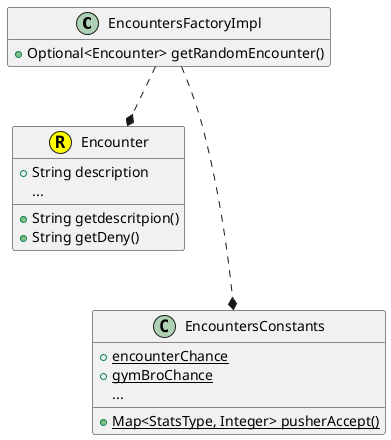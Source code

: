 @startuml
hide empty members
EncountersFactoryImpl  ..* Encounter
EncountersFactoryImpl  ...* EncountersConstants

class Encounter <<(R,yellow)>>{
    + String description
    ...
    + String getdescritpion()
    + String getDeny()
}

class EncountersFactoryImpl {
    + Optional<Encounter> getRandomEncounter()
}

class EncountersConstants {
    + {static}encounterChance
    + {static}gymBroChance
    + {static}Map<StatsType, Integer> pusherAccept()
    ...
}
@enduml